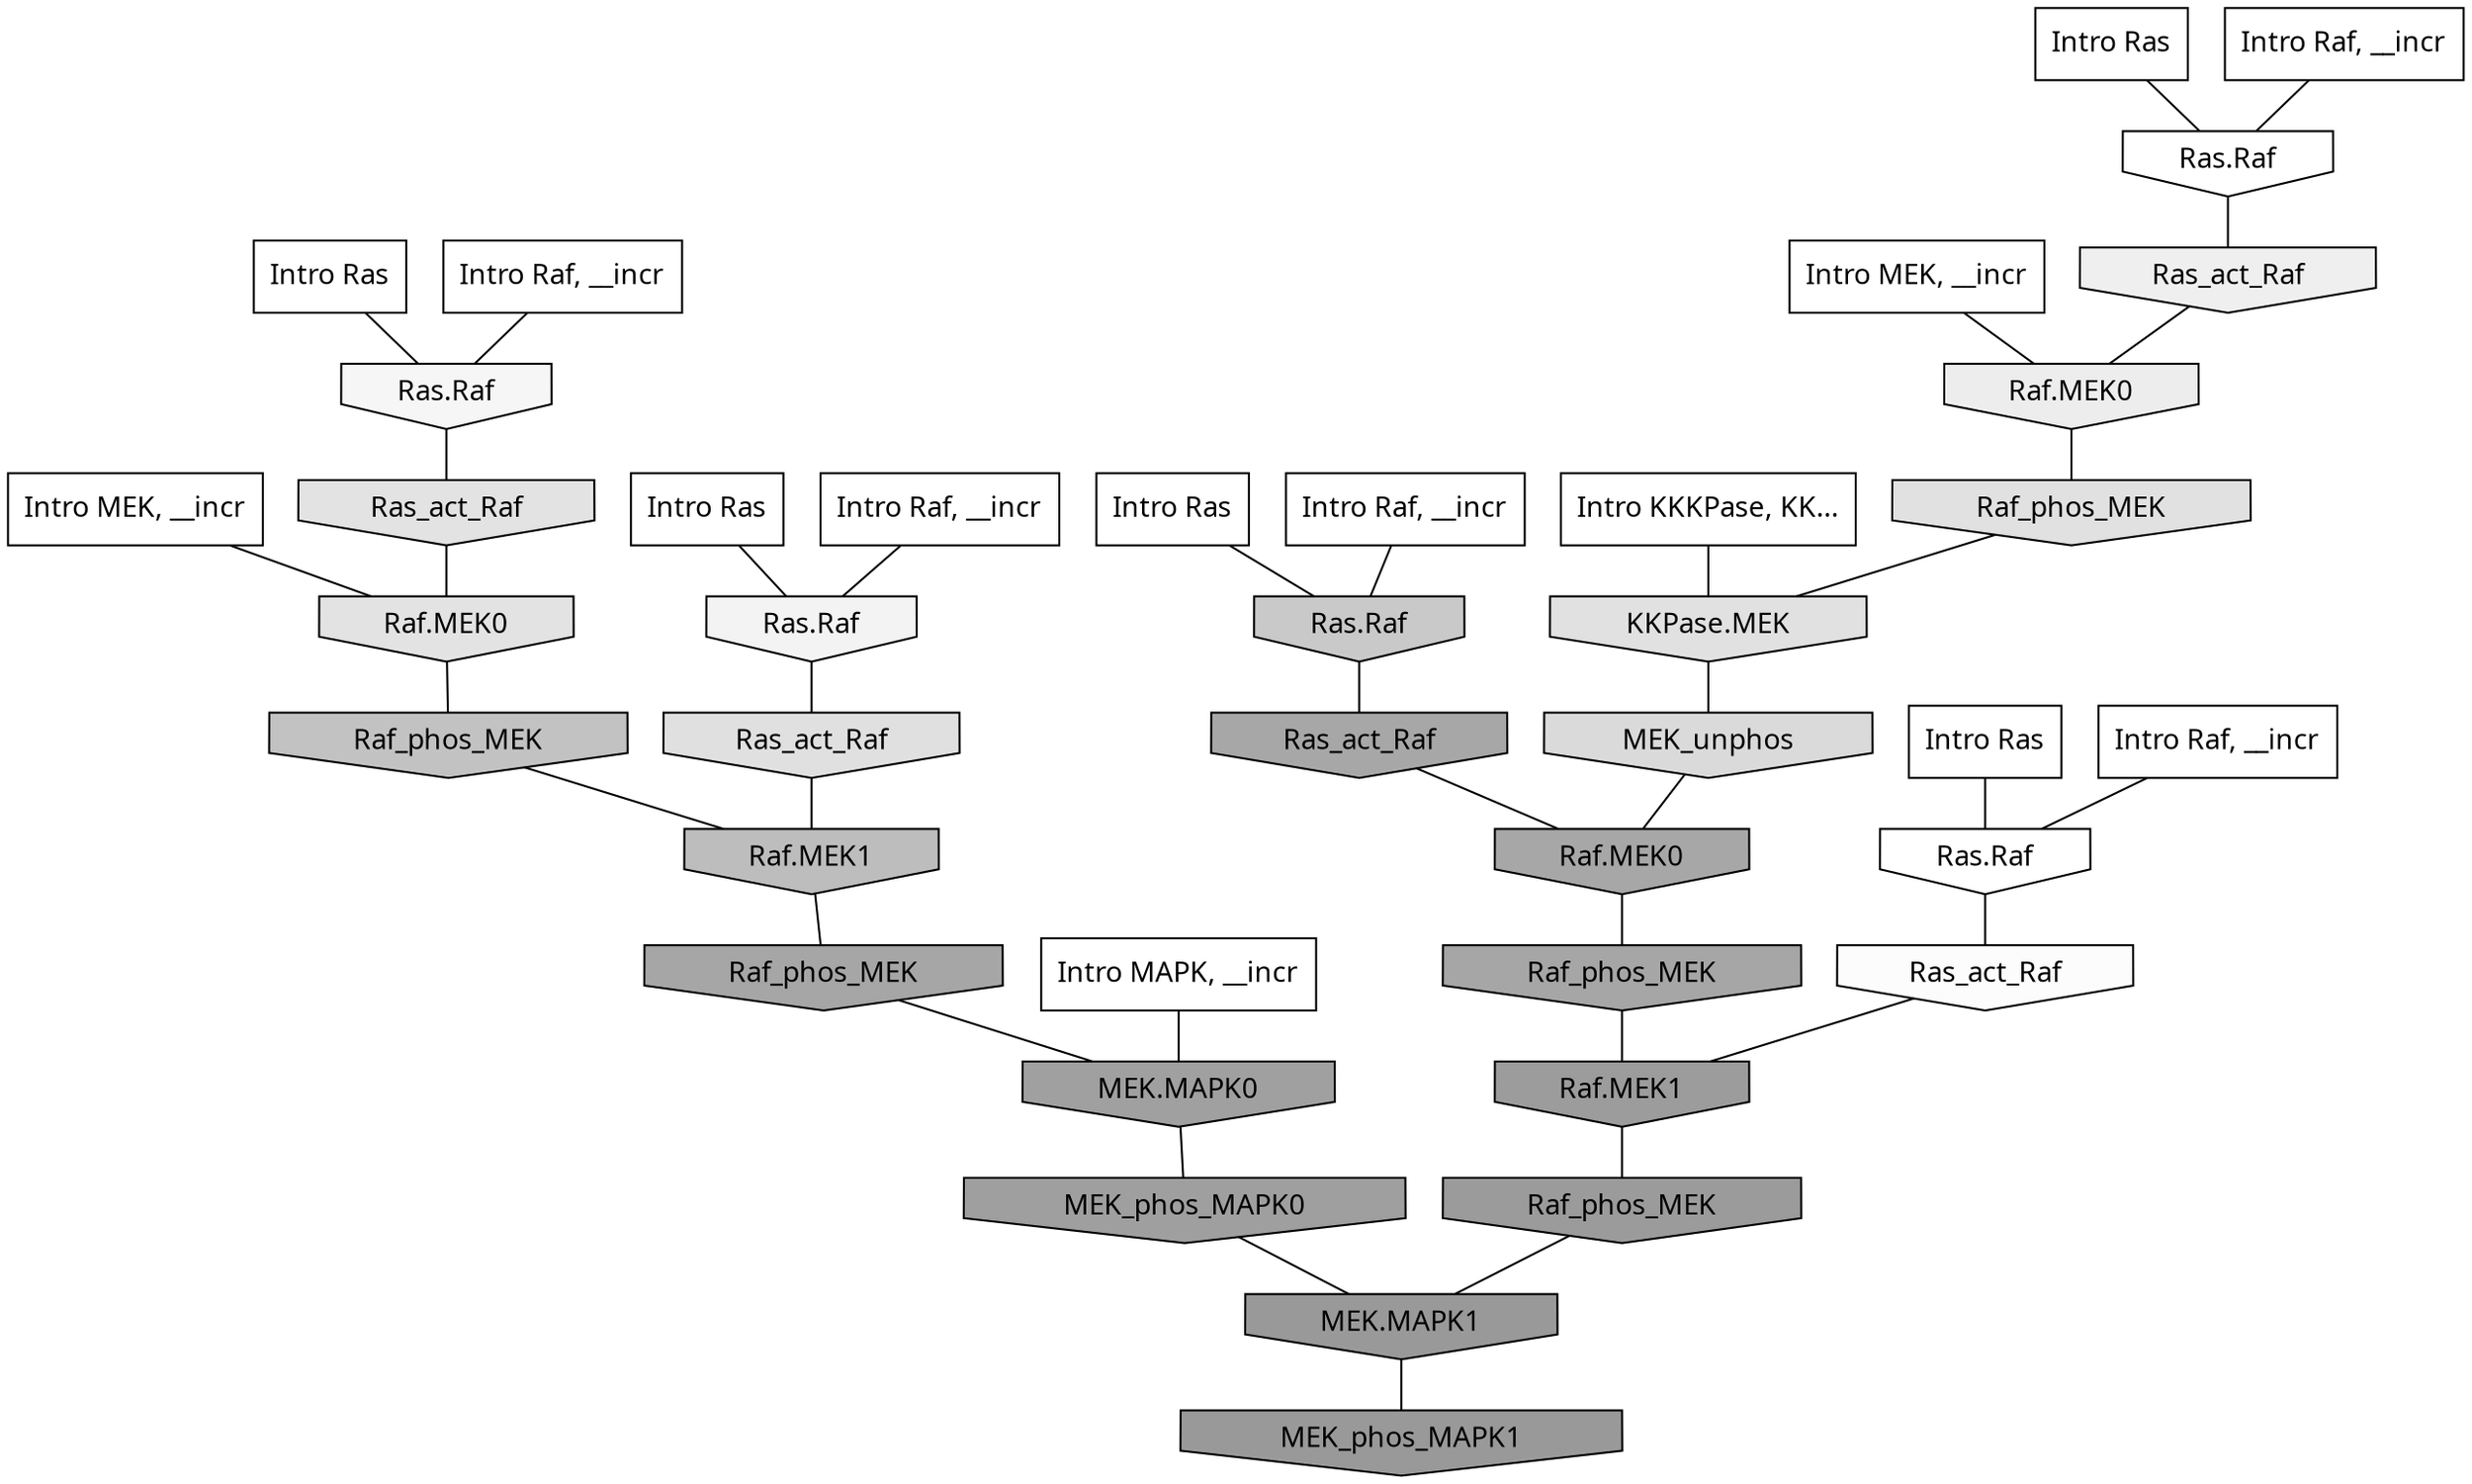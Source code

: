 digraph G{
  rankdir="TB";
  ranksep=0.30;
  node [fontname="CMU Serif"];
  edge [fontname="CMU Serif"];
  
  10 [label="Intro Ras", shape=rectangle, style=filled, fillcolor="0.000 0.000 1.000"]
  
  12 [label="Intro Ras", shape=rectangle, style=filled, fillcolor="0.000 0.000 1.000"]
  
  55 [label="Intro Ras", shape=rectangle, style=filled, fillcolor="0.000 0.000 1.000"]
  
  59 [label="Intro Ras", shape=rectangle, style=filled, fillcolor="0.000 0.000 1.000"]
  
  73 [label="Intro Ras", shape=rectangle, style=filled, fillcolor="0.000 0.000 1.000"]
  
  233 [label="Intro Raf, __incr", shape=rectangle, style=filled, fillcolor="0.000 0.000 1.000"]
  
  267 [label="Intro Raf, __incr", shape=rectangle, style=filled, fillcolor="0.000 0.000 1.000"]
  
  297 [label="Intro Raf, __incr", shape=rectangle, style=filled, fillcolor="0.000 0.000 1.000"]
  
  612 [label="Intro Raf, __incr", shape=rectangle, style=filled, fillcolor="0.000 0.000 1.000"]
  
  872 [label="Intro Raf, __incr", shape=rectangle, style=filled, fillcolor="0.000 0.000 1.000"]
  
  1935 [label="Intro MEK, __incr", shape=rectangle, style=filled, fillcolor="0.000 0.000 1.000"]
  
  1951 [label="Intro MEK, __incr", shape=rectangle, style=filled, fillcolor="0.000 0.000 1.000"]
  
  2984 [label="Intro MAPK, __incr", shape=rectangle, style=filled, fillcolor="0.000 0.000 1.000"]
  
  3137 [label="Intro KKKPase, KK...", shape=rectangle, style=filled, fillcolor="0.000 0.000 1.000"]
  
  3205 [label="Ras.Raf", shape=invhouse, style=filled, fillcolor="0.000 0.000 1.000"]
  
  3252 [label="Ras.Raf", shape=invhouse, style=filled, fillcolor="0.000 0.000 1.000"]
  
  3388 [label="Ras_act_Raf", shape=invhouse, style=filled, fillcolor="0.000 0.000 0.988"]
  
  3550 [label="Ras.Raf", shape=invhouse, style=filled, fillcolor="0.000 0.000 0.963"]
  
  3656 [label="Ras.Raf", shape=invhouse, style=filled, fillcolor="0.000 0.000 0.950"]
  
  3805 [label="Ras_act_Raf", shape=invhouse, style=filled, fillcolor="0.000 0.000 0.937"]
  
  3986 [label="Raf.MEK0", shape=invhouse, style=filled, fillcolor="0.000 0.000 0.927"]
  
  4539 [label="Ras_act_Raf", shape=invhouse, style=filled, fillcolor="0.000 0.000 0.888"]
  
  4541 [label="Raf.MEK0", shape=invhouse, style=filled, fillcolor="0.000 0.000 0.888"]
  
  4631 [label="Raf_phos_MEK", shape=invhouse, style=filled, fillcolor="0.000 0.000 0.882"]
  
  4661 [label="KKPase.MEK", shape=invhouse, style=filled, fillcolor="0.000 0.000 0.880"]
  
  4745 [label="Ras_act_Raf", shape=invhouse, style=filled, fillcolor="0.000 0.000 0.876"]
  
  5081 [label="MEK_unphos", shape=invhouse, style=filled, fillcolor="0.000 0.000 0.854"]
  
  6309 [label="Ras.Raf", shape=invhouse, style=filled, fillcolor="0.000 0.000 0.788"]
  
  7043 [label="Raf_phos_MEK", shape=invhouse, style=filled, fillcolor="0.000 0.000 0.760"]
  
  7646 [label="Raf.MEK1", shape=invhouse, style=filled, fillcolor="0.000 0.000 0.742"]
  
  11144 [label="Ras_act_Raf", shape=invhouse, style=filled, fillcolor="0.000 0.000 0.654"]
  
  11170 [label="Raf.MEK0", shape=invhouse, style=filled, fillcolor="0.000 0.000 0.654"]
  
  11277 [label="Raf_phos_MEK", shape=invhouse, style=filled, fillcolor="0.000 0.000 0.651"]
  
  11299 [label="Raf_phos_MEK", shape=invhouse, style=filled, fillcolor="0.000 0.000 0.651"]
  
  12613 [label="MEK.MAPK0", shape=invhouse, style=filled, fillcolor="0.000 0.000 0.628"]
  
  12875 [label="MEK_phos_MAPK0", shape=invhouse, style=filled, fillcolor="0.000 0.000 0.624"]
  
  13565 [label="Raf.MEK1", shape=invhouse, style=filled, fillcolor="0.000 0.000 0.613"]
  
  13916 [label="Raf_phos_MEK", shape=invhouse, style=filled, fillcolor="0.000 0.000 0.608"]
  
  14544 [label="MEK.MAPK1", shape=invhouse, style=filled, fillcolor="0.000 0.000 0.600"]
  
  14545 [label="MEK_phos_MAPK1", shape=invhouse, style=filled, fillcolor="0.000 0.000 0.600"]
  
  
  14544 -> 14545 [dir=none, color="0.000 0.000 0.000"] 
  13916 -> 14544 [dir=none, color="0.000 0.000 0.000"] 
  13565 -> 13916 [dir=none, color="0.000 0.000 0.000"] 
  12875 -> 14544 [dir=none, color="0.000 0.000 0.000"] 
  12613 -> 12875 [dir=none, color="0.000 0.000 0.000"] 
  11299 -> 12613 [dir=none, color="0.000 0.000 0.000"] 
  11277 -> 13565 [dir=none, color="0.000 0.000 0.000"] 
  11170 -> 11277 [dir=none, color="0.000 0.000 0.000"] 
  11144 -> 11170 [dir=none, color="0.000 0.000 0.000"] 
  7646 -> 11299 [dir=none, color="0.000 0.000 0.000"] 
  7043 -> 7646 [dir=none, color="0.000 0.000 0.000"] 
  6309 -> 11144 [dir=none, color="0.000 0.000 0.000"] 
  5081 -> 11170 [dir=none, color="0.000 0.000 0.000"] 
  4745 -> 7646 [dir=none, color="0.000 0.000 0.000"] 
  4661 -> 5081 [dir=none, color="0.000 0.000 0.000"] 
  4631 -> 4661 [dir=none, color="0.000 0.000 0.000"] 
  4541 -> 7043 [dir=none, color="0.000 0.000 0.000"] 
  4539 -> 4541 [dir=none, color="0.000 0.000 0.000"] 
  3986 -> 4631 [dir=none, color="0.000 0.000 0.000"] 
  3805 -> 3986 [dir=none, color="0.000 0.000 0.000"] 
  3656 -> 4745 [dir=none, color="0.000 0.000 0.000"] 
  3550 -> 4539 [dir=none, color="0.000 0.000 0.000"] 
  3388 -> 13565 [dir=none, color="0.000 0.000 0.000"] 
  3252 -> 3388 [dir=none, color="0.000 0.000 0.000"] 
  3205 -> 3805 [dir=none, color="0.000 0.000 0.000"] 
  3137 -> 4661 [dir=none, color="0.000 0.000 0.000"] 
  2984 -> 12613 [dir=none, color="0.000 0.000 0.000"] 
  1951 -> 4541 [dir=none, color="0.000 0.000 0.000"] 
  1935 -> 3986 [dir=none, color="0.000 0.000 0.000"] 
  872 -> 3252 [dir=none, color="0.000 0.000 0.000"] 
  612 -> 3205 [dir=none, color="0.000 0.000 0.000"] 
  297 -> 3550 [dir=none, color="0.000 0.000 0.000"] 
  267 -> 3656 [dir=none, color="0.000 0.000 0.000"] 
  233 -> 6309 [dir=none, color="0.000 0.000 0.000"] 
  73 -> 3656 [dir=none, color="0.000 0.000 0.000"] 
  59 -> 3252 [dir=none, color="0.000 0.000 0.000"] 
  55 -> 3205 [dir=none, color="0.000 0.000 0.000"] 
  12 -> 3550 [dir=none, color="0.000 0.000 0.000"] 
  10 -> 6309 [dir=none, color="0.000 0.000 0.000"] 
  
  }
